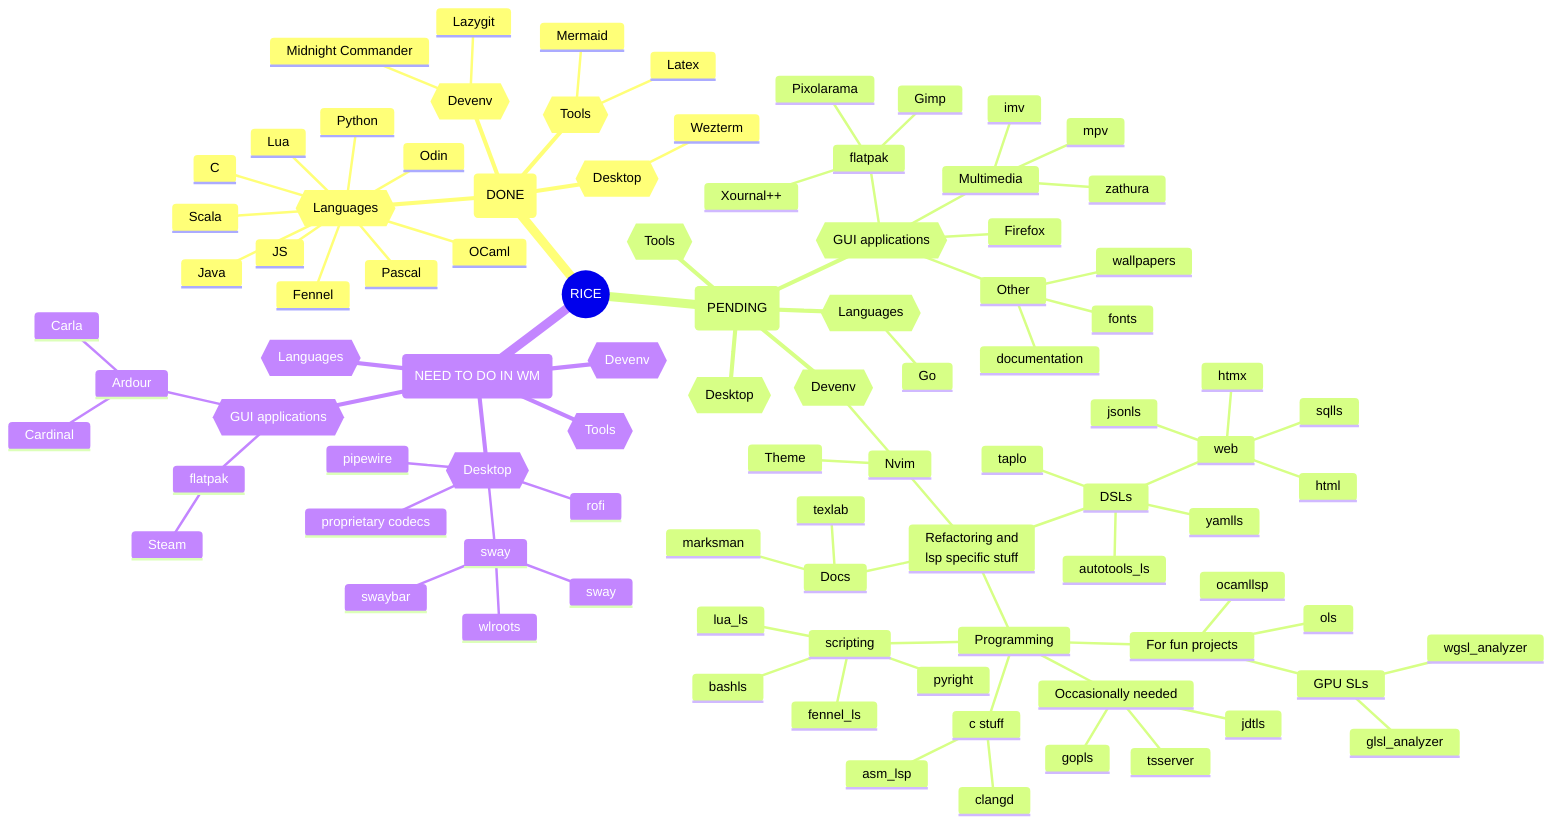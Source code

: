 mindmap
((RICE))
  (DONE)
    {{Languages}}
      Lua 
      Fennel
      Python
      Scala
      Pascal
      C
      Odin
      Java
      JS
      OCaml
    {{Tools}}
      Mermaid
      Latex
    {{Devenv}}
      Lazygit
      Midnight Commander
    {{Desktop}}
      Wezterm
  (PENDING)
    {{Languages}}
      Go
    {{Tools}}
    {{Devenv}}
      Nvim
        Refactoring and<br/>lsp specific stuff
          DSLs
            autotools_ls
            web
              html
              htmx
              jsonls
              sqlls
            taplo
            yamlls
          Programming
            For fun projects
              ocamllsp
              ols
              GPU SLs
                glsl_analyzer
                wgsl_analyzer
            scripting
              bashls  
              fennel_ls
              lua_ls
              pyright
            c stuff
              asm_lsp  
              clangd
            Occasionally needed
              gopls
              jdtls
              tsserver
          Docs
            marksman  
            texlab
        Theme
    {{Desktop}}
    {{GUI applications}}
      Firefox
      Multimedia
        mpv
        imv
        zathura
      flatpak
        Pixolarama
        Xournal++
        Gimp
      Other
        fonts
        wallpapers
        documentation
  (NEED TO DO IN WM)
    {{Desktop}}
      sway
        swaybar
        wlroots
        sway
      rofi
      pipewire
      proprietary codecs
    {{GUI applications}}
      flatpak
        Steam
      Ardour
        Carla
        Cardinal
    {{Languages}}
    {{Tools}}
    {{Devenv}}